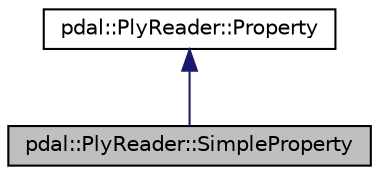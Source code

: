 digraph "pdal::PlyReader::SimpleProperty"
{
  edge [fontname="Helvetica",fontsize="10",labelfontname="Helvetica",labelfontsize="10"];
  node [fontname="Helvetica",fontsize="10",shape=record];
  Node1 [label="pdal::PlyReader::SimpleProperty",height=0.2,width=0.4,color="black", fillcolor="grey75", style="filled", fontcolor="black"];
  Node2 -> Node1 [dir="back",color="midnightblue",fontsize="10",style="solid",fontname="Helvetica"];
  Node2 [label="pdal::PlyReader::Property",height=0.2,width=0.4,color="black", fillcolor="white", style="filled",URL="$structpdal_1_1PlyReader_1_1Property.html"];
}

